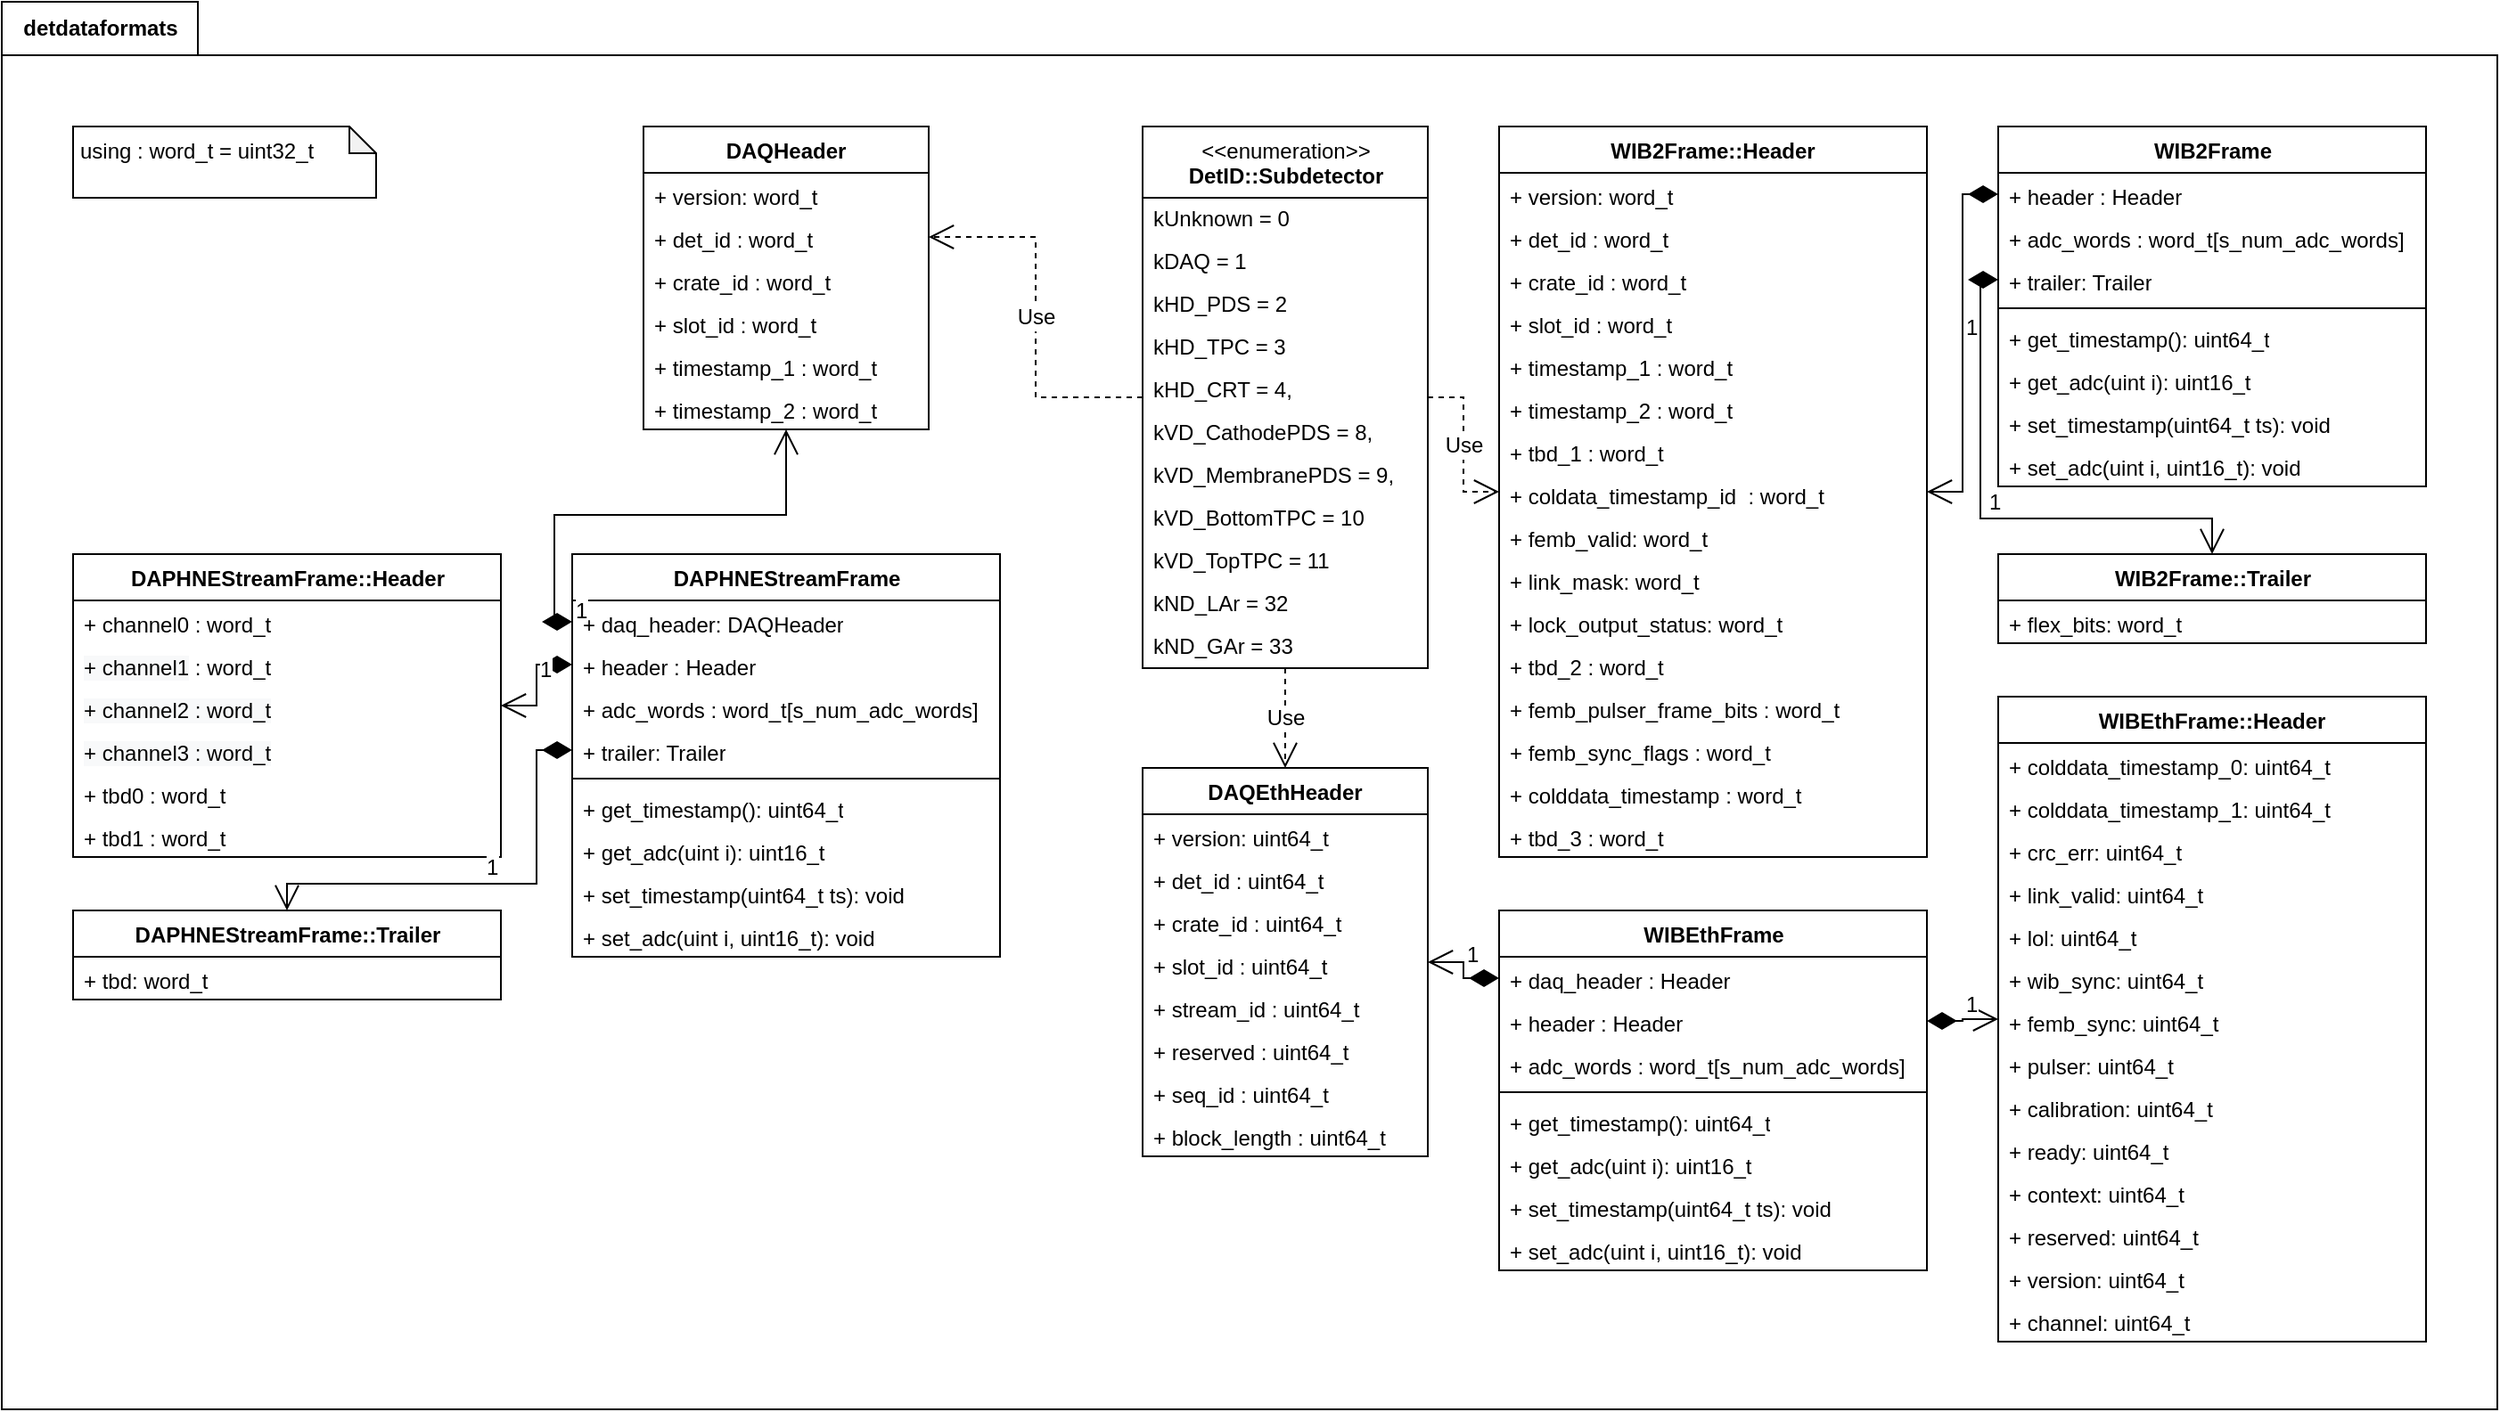 <mxfile version="20.3.0" type="device"><diagram id="3lPt82j3dyml12GEIUZ-" name="Page-2"><mxGraphModel dx="1674" dy="1190" grid="1" gridSize="10" guides="1" tooltips="1" connect="1" arrows="1" fold="1" page="1" pageScale="1" pageWidth="3300" pageHeight="4681" math="0" shadow="0"><root><mxCell id="0"/><mxCell id="1" style="" parent="0"/><mxCell id="TXKQ7vZRmERh9gOXfk4D-1" value="DAQHeader" style="swimlane;fontStyle=1;align=center;verticalAlign=top;childLayout=stackLayout;horizontal=1;startSize=26;horizontalStack=0;resizeParent=1;resizeParentMax=0;resizeLast=0;collapsible=1;marginBottom=0;" vertex="1" parent="1"><mxGeometry x="400" y="280" width="160" height="170" as="geometry"/></mxCell><mxCell id="TXKQ7vZRmERh9gOXfk4D-2" value="+ version: word_t" style="text;strokeColor=none;fillColor=none;align=left;verticalAlign=top;spacingLeft=4;spacingRight=4;overflow=hidden;rotatable=0;points=[[0,0.5],[1,0.5]];portConstraint=eastwest;" vertex="1" parent="TXKQ7vZRmERh9gOXfk4D-1"><mxGeometry y="26" width="160" height="24" as="geometry"/></mxCell><mxCell id="TXKQ7vZRmERh9gOXfk4D-6" value="+ det_id : word_t" style="text;strokeColor=none;fillColor=none;align=left;verticalAlign=top;spacingLeft=4;spacingRight=4;overflow=hidden;rotatable=0;points=[[0,0.5],[1,0.5]];portConstraint=eastwest;" vertex="1" parent="TXKQ7vZRmERh9gOXfk4D-1"><mxGeometry y="50" width="160" height="24" as="geometry"/></mxCell><mxCell id="TXKQ7vZRmERh9gOXfk4D-7" value="+ crate_id : word_t" style="text;strokeColor=none;fillColor=none;align=left;verticalAlign=top;spacingLeft=4;spacingRight=4;overflow=hidden;rotatable=0;points=[[0,0.5],[1,0.5]];portConstraint=eastwest;" vertex="1" parent="TXKQ7vZRmERh9gOXfk4D-1"><mxGeometry y="74" width="160" height="24" as="geometry"/></mxCell><mxCell id="TXKQ7vZRmERh9gOXfk4D-8" value="+ slot_id : word_t" style="text;strokeColor=none;fillColor=none;align=left;verticalAlign=top;spacingLeft=4;spacingRight=4;overflow=hidden;rotatable=0;points=[[0,0.5],[1,0.5]];portConstraint=eastwest;" vertex="1" parent="TXKQ7vZRmERh9gOXfk4D-1"><mxGeometry y="98" width="160" height="24" as="geometry"/></mxCell><mxCell id="TXKQ7vZRmERh9gOXfk4D-9" value="+ timestamp_1 : word_t" style="text;strokeColor=none;fillColor=none;align=left;verticalAlign=top;spacingLeft=4;spacingRight=4;overflow=hidden;rotatable=0;points=[[0,0.5],[1,0.5]];portConstraint=eastwest;" vertex="1" parent="TXKQ7vZRmERh9gOXfk4D-1"><mxGeometry y="122" width="160" height="24" as="geometry"/></mxCell><mxCell id="TXKQ7vZRmERh9gOXfk4D-10" value="+ timestamp_2 : word_t" style="text;strokeColor=none;fillColor=none;align=left;verticalAlign=top;spacingLeft=4;spacingRight=4;overflow=hidden;rotatable=0;points=[[0,0.5],[1,0.5]];portConstraint=eastwest;" vertex="1" parent="TXKQ7vZRmERh9gOXfk4D-1"><mxGeometry y="146" width="160" height="24" as="geometry"/></mxCell><mxCell id="TXKQ7vZRmERh9gOXfk4D-14" value="using : word_t = uint32_t" style="shape=note;whiteSpace=wrap;html=1;backgroundOutline=1;darkOpacity=0.05;size=15;verticalAlign=top;align=left;spacing=2;spacingLeft=2;" vertex="1" parent="1"><mxGeometry x="80" y="280" width="170" height="40" as="geometry"/></mxCell><mxCell id="TXKQ7vZRmERh9gOXfk4D-20" value="&amp;lt;&amp;lt;enumeration&amp;gt;&amp;gt;&lt;br&gt;&lt;b&gt;DetID::Subdetector&lt;/b&gt;" style="swimlane;fontStyle=0;align=center;verticalAlign=top;childLayout=stackLayout;horizontal=1;startSize=40;horizontalStack=0;resizeParent=1;resizeParentMax=0;resizeLast=0;collapsible=0;marginBottom=0;html=1;" vertex="1" parent="1"><mxGeometry x="680" y="280" width="160" height="304" as="geometry"/></mxCell><mxCell id="TXKQ7vZRmERh9gOXfk4D-21" value="&lt;font style=&quot;font-size: 12px;&quot;&gt;kUnknown = 0&lt;/font&gt;" style="text;html=1;strokeColor=none;fillColor=none;align=left;verticalAlign=middle;spacingLeft=4;spacingRight=4;overflow=hidden;rotatable=0;points=[[0,0.5],[1,0.5]];portConstraint=eastwest;spacing=2;" vertex="1" parent="TXKQ7vZRmERh9gOXfk4D-20"><mxGeometry y="40" width="160" height="24" as="geometry"/></mxCell><mxCell id="TXKQ7vZRmERh9gOXfk4D-23" value="kDAQ = 1" style="text;html=1;strokeColor=none;fillColor=none;align=left;verticalAlign=middle;spacingLeft=4;spacingRight=4;overflow=hidden;rotatable=0;points=[[0,0.5],[1,0.5]];portConstraint=eastwest;spacing=2;" vertex="1" parent="TXKQ7vZRmERh9gOXfk4D-20"><mxGeometry y="64" width="160" height="24" as="geometry"/></mxCell><mxCell id="TXKQ7vZRmERh9gOXfk4D-24" value="kHD_PDS = 2" style="text;html=1;strokeColor=none;fillColor=none;align=left;verticalAlign=middle;spacingLeft=4;spacingRight=4;overflow=hidden;rotatable=0;points=[[0,0.5],[1,0.5]];portConstraint=eastwest;spacing=2;" vertex="1" parent="TXKQ7vZRmERh9gOXfk4D-20"><mxGeometry y="88" width="160" height="24" as="geometry"/></mxCell><mxCell id="TXKQ7vZRmERh9gOXfk4D-25" value="kHD_TPC = 3" style="text;html=1;strokeColor=none;fillColor=none;align=left;verticalAlign=middle;spacingLeft=4;spacingRight=4;overflow=hidden;rotatable=0;points=[[0,0.5],[1,0.5]];portConstraint=eastwest;spacing=2;" vertex="1" parent="TXKQ7vZRmERh9gOXfk4D-20"><mxGeometry y="112" width="160" height="24" as="geometry"/></mxCell><mxCell id="TXKQ7vZRmERh9gOXfk4D-26" value="&lt;span style=&quot;&quot;&gt;kHD_CRT = 4,&lt;/span&gt;" style="text;html=1;strokeColor=none;fillColor=none;align=left;verticalAlign=middle;spacingLeft=4;spacingRight=4;overflow=hidden;rotatable=0;points=[[0,0.5],[1,0.5]];portConstraint=eastwest;spacing=2;" vertex="1" parent="TXKQ7vZRmERh9gOXfk4D-20"><mxGeometry y="136" width="160" height="24" as="geometry"/></mxCell><mxCell id="TXKQ7vZRmERh9gOXfk4D-27" value="&lt;div style=&quot;&quot;&gt;kVD_CathodePDS = 8,&lt;/div&gt;" style="text;html=1;strokeColor=none;fillColor=none;align=left;verticalAlign=middle;spacingLeft=4;spacingRight=4;overflow=hidden;rotatable=0;points=[[0,0.5],[1,0.5]];portConstraint=eastwest;spacing=2;" vertex="1" parent="TXKQ7vZRmERh9gOXfk4D-20"><mxGeometry y="160" width="160" height="24" as="geometry"/></mxCell><mxCell id="TXKQ7vZRmERh9gOXfk4D-28" value="&lt;div style=&quot;&quot;&gt;kVD_MembranePDS = 9,&lt;/div&gt;" style="text;html=1;strokeColor=none;fillColor=none;align=left;verticalAlign=middle;spacingLeft=4;spacingRight=4;overflow=hidden;rotatable=0;points=[[0,0.5],[1,0.5]];portConstraint=eastwest;spacing=2;" vertex="1" parent="TXKQ7vZRmERh9gOXfk4D-20"><mxGeometry y="184" width="160" height="24" as="geometry"/></mxCell><mxCell id="TXKQ7vZRmERh9gOXfk4D-29" value="&lt;div style=&quot;&quot;&gt;kVD_BottomTPC = 10&lt;/div&gt;" style="text;html=1;strokeColor=none;fillColor=none;align=left;verticalAlign=middle;spacingLeft=4;spacingRight=4;overflow=hidden;rotatable=0;points=[[0,0.5],[1,0.5]];portConstraint=eastwest;spacing=2;" vertex="1" parent="TXKQ7vZRmERh9gOXfk4D-20"><mxGeometry y="208" width="160" height="24" as="geometry"/></mxCell><mxCell id="TXKQ7vZRmERh9gOXfk4D-30" value="&lt;span style=&quot;&quot;&gt;kVD_TopTPC = 11&lt;/span&gt;" style="text;html=1;strokeColor=none;fillColor=none;align=left;verticalAlign=middle;spacingLeft=4;spacingRight=4;overflow=hidden;rotatable=0;points=[[0,0.5],[1,0.5]];portConstraint=eastwest;spacing=2;" vertex="1" parent="TXKQ7vZRmERh9gOXfk4D-20"><mxGeometry y="232" width="160" height="24" as="geometry"/></mxCell><mxCell id="TXKQ7vZRmERh9gOXfk4D-31" value="&lt;span style=&quot;&quot;&gt;kND_LAr = 32&lt;/span&gt;" style="text;html=1;strokeColor=none;fillColor=none;align=left;verticalAlign=middle;spacingLeft=4;spacingRight=4;overflow=hidden;rotatable=0;points=[[0,0.5],[1,0.5]];portConstraint=eastwest;spacing=2;" vertex="1" parent="TXKQ7vZRmERh9gOXfk4D-20"><mxGeometry y="256" width="160" height="24" as="geometry"/></mxCell><mxCell id="TXKQ7vZRmERh9gOXfk4D-33" value="&lt;span style=&quot;&quot;&gt;kND_GAr = 33&lt;/span&gt;" style="text;html=1;strokeColor=none;fillColor=none;align=left;verticalAlign=middle;spacingLeft=4;spacingRight=4;overflow=hidden;rotatable=0;points=[[0,0.5],[1,0.5]];portConstraint=eastwest;spacing=2;" vertex="1" parent="TXKQ7vZRmERh9gOXfk4D-20"><mxGeometry y="280" width="160" height="24" as="geometry"/></mxCell><mxCell id="TXKQ7vZRmERh9gOXfk4D-34" value="Use" style="endArrow=open;endSize=12;dashed=1;html=1;rounded=0;fontFamily=Helvetica;fontSize=12;fontColor=default;entryX=1;entryY=0.5;entryDx=0;entryDy=0;edgeStyle=orthogonalEdgeStyle;" edge="1" parent="1" source="TXKQ7vZRmERh9gOXfk4D-20" target="TXKQ7vZRmERh9gOXfk4D-6"><mxGeometry width="160" relative="1" as="geometry"><mxPoint x="390" y="850" as="sourcePoint"/><mxPoint x="550" y="850" as="targetPoint"/></mxGeometry></mxCell><mxCell id="TXKQ7vZRmERh9gOXfk4D-35" value="DAPHNEStreamFrame" style="swimlane;fontStyle=1;align=center;verticalAlign=top;childLayout=stackLayout;horizontal=1;startSize=26;horizontalStack=0;resizeParent=1;resizeParentMax=0;resizeLast=0;collapsible=1;marginBottom=0;fontFamily=Helvetica;fontSize=12;fontColor=default;fillColor=none;gradientColor=none;html=1;" vertex="1" parent="1"><mxGeometry x="360" y="520" width="240" height="226" as="geometry"/></mxCell><mxCell id="TXKQ7vZRmERh9gOXfk4D-36" value="+ daq_header: DAQHeader" style="text;strokeColor=none;fillColor=none;align=left;verticalAlign=top;spacingLeft=4;spacingRight=4;overflow=hidden;rotatable=0;points=[[0,0.5],[1,0.5]];portConstraint=eastwest;fontFamily=Helvetica;fontSize=12;fontColor=default;html=1;" vertex="1" parent="TXKQ7vZRmERh9gOXfk4D-35"><mxGeometry y="26" width="240" height="24" as="geometry"/></mxCell><mxCell id="TXKQ7vZRmERh9gOXfk4D-41" value="+ header : Header" style="text;strokeColor=none;fillColor=none;align=left;verticalAlign=top;spacingLeft=4;spacingRight=4;overflow=hidden;rotatable=0;points=[[0,0.5],[1,0.5]];portConstraint=eastwest;fontFamily=Helvetica;fontSize=12;fontColor=default;html=1;" vertex="1" parent="TXKQ7vZRmERh9gOXfk4D-35"><mxGeometry y="50" width="240" height="24" as="geometry"/></mxCell><mxCell id="TXKQ7vZRmERh9gOXfk4D-39" value="+ adc_words : word_t[s_num_adc_words]" style="text;strokeColor=none;fillColor=none;align=left;verticalAlign=top;spacingLeft=4;spacingRight=4;overflow=hidden;rotatable=0;points=[[0,0.5],[1,0.5]];portConstraint=eastwest;fontFamily=Helvetica;fontSize=12;fontColor=default;html=1;" vertex="1" parent="TXKQ7vZRmERh9gOXfk4D-35"><mxGeometry y="74" width="240" height="24" as="geometry"/></mxCell><mxCell id="TXKQ7vZRmERh9gOXfk4D-40" value="+ trailer: Trailer" style="text;strokeColor=none;fillColor=none;align=left;verticalAlign=top;spacingLeft=4;spacingRight=4;overflow=hidden;rotatable=0;points=[[0,0.5],[1,0.5]];portConstraint=eastwest;fontFamily=Helvetica;fontSize=12;fontColor=default;html=1;" vertex="1" parent="TXKQ7vZRmERh9gOXfk4D-35"><mxGeometry y="98" width="240" height="24" as="geometry"/></mxCell><mxCell id="TXKQ7vZRmERh9gOXfk4D-68" value="" style="line;strokeWidth=1;fillColor=none;align=left;verticalAlign=middle;spacingTop=-1;spacingLeft=3;spacingRight=3;rotatable=0;labelPosition=right;points=[];portConstraint=eastwest;strokeColor=inherit;fontFamily=Helvetica;fontSize=12;fontColor=default;html=1;" vertex="1" parent="TXKQ7vZRmERh9gOXfk4D-35"><mxGeometry y="122" width="240" height="8" as="geometry"/></mxCell><mxCell id="TXKQ7vZRmERh9gOXfk4D-70" value="+ get_timestamp(): uint64_t" style="text;strokeColor=none;fillColor=none;align=left;verticalAlign=top;spacingLeft=4;spacingRight=4;overflow=hidden;rotatable=0;points=[[0,0.5],[1,0.5]];portConstraint=eastwest;fontFamily=Helvetica;fontSize=12;fontColor=default;html=1;" vertex="1" parent="TXKQ7vZRmERh9gOXfk4D-35"><mxGeometry y="130" width="240" height="24" as="geometry"/></mxCell><mxCell id="TXKQ7vZRmERh9gOXfk4D-71" value="+ get_adc(uint i): uint16_t" style="text;strokeColor=none;fillColor=none;align=left;verticalAlign=top;spacingLeft=4;spacingRight=4;overflow=hidden;rotatable=0;points=[[0,0.5],[1,0.5]];portConstraint=eastwest;fontFamily=Helvetica;fontSize=12;fontColor=default;html=1;" vertex="1" parent="TXKQ7vZRmERh9gOXfk4D-35"><mxGeometry y="154" width="240" height="24" as="geometry"/></mxCell><mxCell id="TXKQ7vZRmERh9gOXfk4D-72" value="+ set_timestamp(uint64_t ts): void" style="text;strokeColor=none;fillColor=none;align=left;verticalAlign=top;spacingLeft=4;spacingRight=4;overflow=hidden;rotatable=0;points=[[0,0.5],[1,0.5]];portConstraint=eastwest;fontFamily=Helvetica;fontSize=12;fontColor=default;html=1;" vertex="1" parent="TXKQ7vZRmERh9gOXfk4D-35"><mxGeometry y="178" width="240" height="24" as="geometry"/></mxCell><mxCell id="TXKQ7vZRmERh9gOXfk4D-73" value="+ set_adc(uint i, uint16_t): void" style="text;strokeColor=none;fillColor=none;align=left;verticalAlign=top;spacingLeft=4;spacingRight=4;overflow=hidden;rotatable=0;points=[[0,0.5],[1,0.5]];portConstraint=eastwest;fontFamily=Helvetica;fontSize=12;fontColor=default;html=1;" vertex="1" parent="TXKQ7vZRmERh9gOXfk4D-35"><mxGeometry y="202" width="240" height="24" as="geometry"/></mxCell><mxCell id="TXKQ7vZRmERh9gOXfk4D-47" value="DAPHNEStreamFrame::Header" style="swimlane;fontStyle=1;align=center;verticalAlign=top;childLayout=stackLayout;horizontal=1;startSize=26;horizontalStack=0;resizeParent=1;resizeParentMax=0;resizeLast=0;collapsible=1;marginBottom=0;fontFamily=Helvetica;fontSize=12;fontColor=default;fillColor=none;gradientColor=none;html=1;" vertex="1" parent="1"><mxGeometry x="80" y="520" width="240" height="170" as="geometry"/></mxCell><mxCell id="TXKQ7vZRmERh9gOXfk4D-48" value="+ channel0 : word_t" style="text;strokeColor=none;fillColor=none;align=left;verticalAlign=top;spacingLeft=4;spacingRight=4;overflow=hidden;rotatable=0;points=[[0,0.5],[1,0.5]];portConstraint=eastwest;fontFamily=Helvetica;fontSize=12;fontColor=default;html=1;" vertex="1" parent="TXKQ7vZRmERh9gOXfk4D-47"><mxGeometry y="26" width="240" height="24" as="geometry"/></mxCell><mxCell id="TXKQ7vZRmERh9gOXfk4D-51" value="&lt;span style=&quot;color: rgb(0, 0, 0); font-family: Helvetica; font-size: 12px; font-style: normal; font-variant-ligatures: normal; font-variant-caps: normal; font-weight: 400; letter-spacing: normal; orphans: 2; text-align: left; text-indent: 0px; text-transform: none; widows: 2; word-spacing: 0px; -webkit-text-stroke-width: 0px; background-color: rgb(248, 249, 250); text-decoration-thickness: initial; text-decoration-style: initial; text-decoration-color: initial; float: none; display: inline !important;&quot;&gt;+ channel1&lt;/span&gt;&amp;nbsp;: word_t" style="text;strokeColor=none;fillColor=none;align=left;verticalAlign=top;spacingLeft=4;spacingRight=4;overflow=hidden;rotatable=0;points=[[0,0.5],[1,0.5]];portConstraint=eastwest;fontFamily=Helvetica;fontSize=12;fontColor=default;html=1;" vertex="1" parent="TXKQ7vZRmERh9gOXfk4D-47"><mxGeometry y="50" width="240" height="24" as="geometry"/></mxCell><mxCell id="TXKQ7vZRmERh9gOXfk4D-52" value="&lt;span style=&quot;color: rgb(0, 0, 0); font-family: Helvetica; font-size: 12px; font-style: normal; font-variant-ligatures: normal; font-variant-caps: normal; font-weight: 400; letter-spacing: normal; orphans: 2; text-align: left; text-indent: 0px; text-transform: none; widows: 2; word-spacing: 0px; -webkit-text-stroke-width: 0px; background-color: rgb(248, 249, 250); text-decoration-thickness: initial; text-decoration-style: initial; text-decoration-color: initial; float: none; display: inline !important;&quot;&gt;+ channel2&amp;nbsp;: word_t&lt;br&gt;&lt;/span&gt;" style="text;strokeColor=none;fillColor=none;align=left;verticalAlign=top;spacingLeft=4;spacingRight=4;overflow=hidden;rotatable=0;points=[[0,0.5],[1,0.5]];portConstraint=eastwest;fontFamily=Helvetica;fontSize=12;fontColor=default;html=1;" vertex="1" parent="TXKQ7vZRmERh9gOXfk4D-47"><mxGeometry y="74" width="240" height="24" as="geometry"/></mxCell><mxCell id="TXKQ7vZRmERh9gOXfk4D-53" value="&lt;span style=&quot;color: rgb(0, 0, 0); font-family: Helvetica; font-size: 12px; font-style: normal; font-variant-ligatures: normal; font-variant-caps: normal; font-weight: 400; letter-spacing: normal; orphans: 2; text-align: left; text-indent: 0px; text-transform: none; widows: 2; word-spacing: 0px; -webkit-text-stroke-width: 0px; background-color: rgb(248, 249, 250); text-decoration-thickness: initial; text-decoration-style: initial; text-decoration-color: initial; float: none; display: inline !important;&quot;&gt;+ channel3 : word_t&lt;/span&gt;" style="text;strokeColor=none;fillColor=none;align=left;verticalAlign=top;spacingLeft=4;spacingRight=4;overflow=hidden;rotatable=0;points=[[0,0.5],[1,0.5]];portConstraint=eastwest;fontFamily=Helvetica;fontSize=12;fontColor=default;html=1;" vertex="1" parent="TXKQ7vZRmERh9gOXfk4D-47"><mxGeometry y="98" width="240" height="24" as="geometry"/></mxCell><mxCell id="TXKQ7vZRmERh9gOXfk4D-54" value="+ tbd0 :&amp;nbsp;word_t" style="text;strokeColor=none;fillColor=none;align=left;verticalAlign=top;spacingLeft=4;spacingRight=4;overflow=hidden;rotatable=0;points=[[0,0.5],[1,0.5]];portConstraint=eastwest;fontFamily=Helvetica;fontSize=12;fontColor=default;html=1;" vertex="1" parent="TXKQ7vZRmERh9gOXfk4D-47"><mxGeometry y="122" width="240" height="24" as="geometry"/></mxCell><mxCell id="TXKQ7vZRmERh9gOXfk4D-55" value="+ tbd1 : word_t" style="text;strokeColor=none;fillColor=none;align=left;verticalAlign=top;spacingLeft=4;spacingRight=4;overflow=hidden;rotatable=0;points=[[0,0.5],[1,0.5]];portConstraint=eastwest;fontFamily=Helvetica;fontSize=12;fontColor=default;html=1;" vertex="1" parent="TXKQ7vZRmERh9gOXfk4D-47"><mxGeometry y="146" width="240" height="24" as="geometry"/></mxCell><mxCell id="TXKQ7vZRmERh9gOXfk4D-75" value="DAPHNEStreamFrame::Trailer" style="swimlane;fontStyle=1;align=center;verticalAlign=top;childLayout=stackLayout;horizontal=1;startSize=26;horizontalStack=0;resizeParent=1;resizeParentMax=0;resizeLast=0;collapsible=1;marginBottom=0;fontFamily=Helvetica;fontSize=12;fontColor=default;fillColor=none;gradientColor=none;html=1;" vertex="1" parent="1"><mxGeometry x="80" y="720" width="240" height="50" as="geometry"/></mxCell><mxCell id="TXKQ7vZRmERh9gOXfk4D-81" value="+ tbd: word_t" style="text;strokeColor=none;fillColor=none;align=left;verticalAlign=top;spacingLeft=4;spacingRight=4;overflow=hidden;rotatable=0;points=[[0,0.5],[1,0.5]];portConstraint=eastwest;fontFamily=Helvetica;fontSize=12;fontColor=default;html=1;" vertex="1" parent="TXKQ7vZRmERh9gOXfk4D-75"><mxGeometry y="26" width="240" height="24" as="geometry"/></mxCell><mxCell id="TXKQ7vZRmERh9gOXfk4D-107" value="WIB2Frame" style="swimlane;fontStyle=1;align=center;verticalAlign=top;childLayout=stackLayout;horizontal=1;startSize=26;horizontalStack=0;resizeParent=1;resizeParentMax=0;resizeLast=0;collapsible=1;marginBottom=0;fontFamily=Helvetica;fontSize=12;fontColor=default;fillColor=none;gradientColor=none;html=1;" vertex="1" parent="1"><mxGeometry x="1160" y="280" width="240" height="202" as="geometry"/></mxCell><mxCell id="TXKQ7vZRmERh9gOXfk4D-109" value="+ header : Header" style="text;strokeColor=none;fillColor=none;align=left;verticalAlign=top;spacingLeft=4;spacingRight=4;overflow=hidden;rotatable=0;points=[[0,0.5],[1,0.5]];portConstraint=eastwest;fontFamily=Helvetica;fontSize=12;fontColor=default;html=1;" vertex="1" parent="TXKQ7vZRmERh9gOXfk4D-107"><mxGeometry y="26" width="240" height="24" as="geometry"/></mxCell><mxCell id="TXKQ7vZRmERh9gOXfk4D-110" value="+ adc_words : word_t[s_num_adc_words]" style="text;strokeColor=none;fillColor=none;align=left;verticalAlign=top;spacingLeft=4;spacingRight=4;overflow=hidden;rotatable=0;points=[[0,0.5],[1,0.5]];portConstraint=eastwest;fontFamily=Helvetica;fontSize=12;fontColor=default;html=1;" vertex="1" parent="TXKQ7vZRmERh9gOXfk4D-107"><mxGeometry y="50" width="240" height="24" as="geometry"/></mxCell><mxCell id="TXKQ7vZRmERh9gOXfk4D-111" value="+ trailer: Trailer" style="text;strokeColor=none;fillColor=none;align=left;verticalAlign=top;spacingLeft=4;spacingRight=4;overflow=hidden;rotatable=0;points=[[0,0.5],[1,0.5]];portConstraint=eastwest;fontFamily=Helvetica;fontSize=12;fontColor=default;html=1;" vertex="1" parent="TXKQ7vZRmERh9gOXfk4D-107"><mxGeometry y="74" width="240" height="24" as="geometry"/></mxCell><mxCell id="TXKQ7vZRmERh9gOXfk4D-112" value="" style="line;strokeWidth=1;fillColor=none;align=left;verticalAlign=middle;spacingTop=-1;spacingLeft=3;spacingRight=3;rotatable=0;labelPosition=right;points=[];portConstraint=eastwest;strokeColor=inherit;fontFamily=Helvetica;fontSize=12;fontColor=default;html=1;" vertex="1" parent="TXKQ7vZRmERh9gOXfk4D-107"><mxGeometry y="98" width="240" height="8" as="geometry"/></mxCell><mxCell id="TXKQ7vZRmERh9gOXfk4D-113" value="+ get_timestamp(): uint64_t" style="text;strokeColor=none;fillColor=none;align=left;verticalAlign=top;spacingLeft=4;spacingRight=4;overflow=hidden;rotatable=0;points=[[0,0.5],[1,0.5]];portConstraint=eastwest;fontFamily=Helvetica;fontSize=12;fontColor=default;html=1;" vertex="1" parent="TXKQ7vZRmERh9gOXfk4D-107"><mxGeometry y="106" width="240" height="24" as="geometry"/></mxCell><mxCell id="TXKQ7vZRmERh9gOXfk4D-114" value="+ get_adc(uint i): uint16_t" style="text;strokeColor=none;fillColor=none;align=left;verticalAlign=top;spacingLeft=4;spacingRight=4;overflow=hidden;rotatable=0;points=[[0,0.5],[1,0.5]];portConstraint=eastwest;fontFamily=Helvetica;fontSize=12;fontColor=default;html=1;" vertex="1" parent="TXKQ7vZRmERh9gOXfk4D-107"><mxGeometry y="130" width="240" height="24" as="geometry"/></mxCell><mxCell id="TXKQ7vZRmERh9gOXfk4D-115" value="+ set_timestamp(uint64_t ts): void" style="text;strokeColor=none;fillColor=none;align=left;verticalAlign=top;spacingLeft=4;spacingRight=4;overflow=hidden;rotatable=0;points=[[0,0.5],[1,0.5]];portConstraint=eastwest;fontFamily=Helvetica;fontSize=12;fontColor=default;html=1;" vertex="1" parent="TXKQ7vZRmERh9gOXfk4D-107"><mxGeometry y="154" width="240" height="24" as="geometry"/></mxCell><mxCell id="TXKQ7vZRmERh9gOXfk4D-116" value="+ set_adc(uint i, uint16_t): void" style="text;strokeColor=none;fillColor=none;align=left;verticalAlign=top;spacingLeft=4;spacingRight=4;overflow=hidden;rotatable=0;points=[[0,0.5],[1,0.5]];portConstraint=eastwest;fontFamily=Helvetica;fontSize=12;fontColor=default;html=1;" vertex="1" parent="TXKQ7vZRmERh9gOXfk4D-107"><mxGeometry y="178" width="240" height="24" as="geometry"/></mxCell><mxCell id="TXKQ7vZRmERh9gOXfk4D-125" value="WIB2Frame::Trailer" style="swimlane;fontStyle=1;align=center;verticalAlign=top;childLayout=stackLayout;horizontal=1;startSize=26;horizontalStack=0;resizeParent=1;resizeParentMax=0;resizeLast=0;collapsible=1;marginBottom=0;fontFamily=Helvetica;fontSize=12;fontColor=default;fillColor=none;gradientColor=none;html=1;" vertex="1" parent="1"><mxGeometry x="1160" y="520" width="240" height="50" as="geometry"/></mxCell><mxCell id="TXKQ7vZRmERh9gOXfk4D-126" value="+ flex_bits: word_t" style="text;strokeColor=none;fillColor=none;align=left;verticalAlign=top;spacingLeft=4;spacingRight=4;overflow=hidden;rotatable=0;points=[[0,0.5],[1,0.5]];portConstraint=eastwest;fontFamily=Helvetica;fontSize=12;fontColor=default;html=1;" vertex="1" parent="TXKQ7vZRmERh9gOXfk4D-125"><mxGeometry y="26" width="240" height="24" as="geometry"/></mxCell><mxCell id="TXKQ7vZRmERh9gOXfk4D-138" value="WIB2Frame::Header" style="swimlane;fontStyle=1;align=center;verticalAlign=top;childLayout=stackLayout;horizontal=1;startSize=26;horizontalStack=0;resizeParent=1;resizeParentMax=0;resizeLast=0;collapsible=1;marginBottom=0;" vertex="1" parent="1"><mxGeometry x="880" y="280" width="240" height="410" as="geometry"/></mxCell><mxCell id="TXKQ7vZRmERh9gOXfk4D-139" value="+ version: word_t" style="text;strokeColor=none;fillColor=none;align=left;verticalAlign=top;spacingLeft=4;spacingRight=4;overflow=hidden;rotatable=0;points=[[0,0.5],[1,0.5]];portConstraint=eastwest;" vertex="1" parent="TXKQ7vZRmERh9gOXfk4D-138"><mxGeometry y="26" width="240" height="24" as="geometry"/></mxCell><mxCell id="TXKQ7vZRmERh9gOXfk4D-140" value="+ det_id : word_t" style="text;strokeColor=none;fillColor=none;align=left;verticalAlign=top;spacingLeft=4;spacingRight=4;overflow=hidden;rotatable=0;points=[[0,0.5],[1,0.5]];portConstraint=eastwest;" vertex="1" parent="TXKQ7vZRmERh9gOXfk4D-138"><mxGeometry y="50" width="240" height="24" as="geometry"/></mxCell><mxCell id="TXKQ7vZRmERh9gOXfk4D-141" value="+ crate_id : word_t" style="text;strokeColor=none;fillColor=none;align=left;verticalAlign=top;spacingLeft=4;spacingRight=4;overflow=hidden;rotatable=0;points=[[0,0.5],[1,0.5]];portConstraint=eastwest;" vertex="1" parent="TXKQ7vZRmERh9gOXfk4D-138"><mxGeometry y="74" width="240" height="24" as="geometry"/></mxCell><mxCell id="TXKQ7vZRmERh9gOXfk4D-142" value="+ slot_id : word_t" style="text;strokeColor=none;fillColor=none;align=left;verticalAlign=top;spacingLeft=4;spacingRight=4;overflow=hidden;rotatable=0;points=[[0,0.5],[1,0.5]];portConstraint=eastwest;" vertex="1" parent="TXKQ7vZRmERh9gOXfk4D-138"><mxGeometry y="98" width="240" height="24" as="geometry"/></mxCell><mxCell id="TXKQ7vZRmERh9gOXfk4D-143" value="+ timestamp_1 : word_t" style="text;strokeColor=none;fillColor=none;align=left;verticalAlign=top;spacingLeft=4;spacingRight=4;overflow=hidden;rotatable=0;points=[[0,0.5],[1,0.5]];portConstraint=eastwest;" vertex="1" parent="TXKQ7vZRmERh9gOXfk4D-138"><mxGeometry y="122" width="240" height="24" as="geometry"/></mxCell><mxCell id="TXKQ7vZRmERh9gOXfk4D-144" value="+ timestamp_2 : word_t" style="text;strokeColor=none;fillColor=none;align=left;verticalAlign=top;spacingLeft=4;spacingRight=4;overflow=hidden;rotatable=0;points=[[0,0.5],[1,0.5]];portConstraint=eastwest;" vertex="1" parent="TXKQ7vZRmERh9gOXfk4D-138"><mxGeometry y="146" width="240" height="24" as="geometry"/></mxCell><mxCell id="TXKQ7vZRmERh9gOXfk4D-146" value="+ tbd_1 : word_t" style="text;strokeColor=none;fillColor=none;align=left;verticalAlign=top;spacingLeft=4;spacingRight=4;overflow=hidden;rotatable=0;points=[[0,0.5],[1,0.5]];portConstraint=eastwest;" vertex="1" parent="TXKQ7vZRmERh9gOXfk4D-138"><mxGeometry y="170" width="240" height="24" as="geometry"/></mxCell><mxCell id="TXKQ7vZRmERh9gOXfk4D-147" value="+ coldata_timestamp_id  : word_t" style="text;strokeColor=none;fillColor=none;align=left;verticalAlign=top;spacingLeft=4;spacingRight=4;overflow=hidden;rotatable=0;points=[[0,0.5],[1,0.5]];portConstraint=eastwest;" vertex="1" parent="TXKQ7vZRmERh9gOXfk4D-138"><mxGeometry y="194" width="240" height="24" as="geometry"/></mxCell><mxCell id="TXKQ7vZRmERh9gOXfk4D-148" value="+ femb_valid: word_t" style="text;strokeColor=none;fillColor=none;align=left;verticalAlign=top;spacingLeft=4;spacingRight=4;overflow=hidden;rotatable=0;points=[[0,0.5],[1,0.5]];portConstraint=eastwest;" vertex="1" parent="TXKQ7vZRmERh9gOXfk4D-138"><mxGeometry y="218" width="240" height="24" as="geometry"/></mxCell><mxCell id="TXKQ7vZRmERh9gOXfk4D-149" value="+ link_mask: word_t" style="text;strokeColor=none;fillColor=none;align=left;verticalAlign=top;spacingLeft=4;spacingRight=4;overflow=hidden;rotatable=0;points=[[0,0.5],[1,0.5]];portConstraint=eastwest;" vertex="1" parent="TXKQ7vZRmERh9gOXfk4D-138"><mxGeometry y="242" width="240" height="24" as="geometry"/></mxCell><mxCell id="TXKQ7vZRmERh9gOXfk4D-150" value="+ lock_output_status: word_t" style="text;strokeColor=none;fillColor=none;align=left;verticalAlign=top;spacingLeft=4;spacingRight=4;overflow=hidden;rotatable=0;points=[[0,0.5],[1,0.5]];portConstraint=eastwest;" vertex="1" parent="TXKQ7vZRmERh9gOXfk4D-138"><mxGeometry y="266" width="240" height="24" as="geometry"/></mxCell><mxCell id="TXKQ7vZRmERh9gOXfk4D-151" value="+ tbd_2 : word_t" style="text;strokeColor=none;fillColor=none;align=left;verticalAlign=top;spacingLeft=4;spacingRight=4;overflow=hidden;rotatable=0;points=[[0,0.5],[1,0.5]];portConstraint=eastwest;" vertex="1" parent="TXKQ7vZRmERh9gOXfk4D-138"><mxGeometry y="290" width="240" height="24" as="geometry"/></mxCell><mxCell id="TXKQ7vZRmERh9gOXfk4D-152" value="+ femb_pulser_frame_bits : word_t" style="text;strokeColor=none;fillColor=none;align=left;verticalAlign=top;spacingLeft=4;spacingRight=4;overflow=hidden;rotatable=0;points=[[0,0.5],[1,0.5]];portConstraint=eastwest;" vertex="1" parent="TXKQ7vZRmERh9gOXfk4D-138"><mxGeometry y="314" width="240" height="24" as="geometry"/></mxCell><mxCell id="TXKQ7vZRmERh9gOXfk4D-153" value="+ femb_sync_flags : word_t" style="text;strokeColor=none;fillColor=none;align=left;verticalAlign=top;spacingLeft=4;spacingRight=4;overflow=hidden;rotatable=0;points=[[0,0.5],[1,0.5]];portConstraint=eastwest;" vertex="1" parent="TXKQ7vZRmERh9gOXfk4D-138"><mxGeometry y="338" width="240" height="24" as="geometry"/></mxCell><mxCell id="TXKQ7vZRmERh9gOXfk4D-154" value="+ colddata_timestamp : word_t" style="text;strokeColor=none;fillColor=none;align=left;verticalAlign=top;spacingLeft=4;spacingRight=4;overflow=hidden;rotatable=0;points=[[0,0.5],[1,0.5]];portConstraint=eastwest;" vertex="1" parent="TXKQ7vZRmERh9gOXfk4D-138"><mxGeometry y="362" width="240" height="24" as="geometry"/></mxCell><mxCell id="TXKQ7vZRmERh9gOXfk4D-155" value="+ tbd_3 : word_t" style="text;strokeColor=none;fillColor=none;align=left;verticalAlign=top;spacingLeft=4;spacingRight=4;overflow=hidden;rotatable=0;points=[[0,0.5],[1,0.5]];portConstraint=eastwest;" vertex="1" parent="TXKQ7vZRmERh9gOXfk4D-138"><mxGeometry y="386" width="240" height="24" as="geometry"/></mxCell><mxCell id="TXKQ7vZRmERh9gOXfk4D-145" value="Use" style="endArrow=open;endSize=12;dashed=1;html=1;rounded=0;fontFamily=Helvetica;fontSize=12;fontColor=default;edgeStyle=orthogonalEdgeStyle;" edge="1" parent="1" source="TXKQ7vZRmERh9gOXfk4D-20" target="TXKQ7vZRmERh9gOXfk4D-138"><mxGeometry width="160" relative="1" as="geometry"><mxPoint x="710" y="445" as="sourcePoint"/><mxPoint x="1010" y="290" as="targetPoint"/></mxGeometry></mxCell><mxCell id="TXKQ7vZRmERh9gOXfk4D-156" value="DAQEthHeader" style="swimlane;fontStyle=1;align=center;verticalAlign=top;childLayout=stackLayout;horizontal=1;startSize=26;horizontalStack=0;resizeParent=1;resizeParentMax=0;resizeLast=0;collapsible=1;marginBottom=0;" vertex="1" parent="1"><mxGeometry x="680" y="640" width="160" height="218" as="geometry"/></mxCell><mxCell id="TXKQ7vZRmERh9gOXfk4D-157" value="+ version: uint64_t" style="text;strokeColor=none;fillColor=none;align=left;verticalAlign=top;spacingLeft=4;spacingRight=4;overflow=hidden;rotatable=0;points=[[0,0.5],[1,0.5]];portConstraint=eastwest;" vertex="1" parent="TXKQ7vZRmERh9gOXfk4D-156"><mxGeometry y="26" width="160" height="24" as="geometry"/></mxCell><mxCell id="TXKQ7vZRmERh9gOXfk4D-158" value="+ det_id : uint64_t" style="text;strokeColor=none;fillColor=none;align=left;verticalAlign=top;spacingLeft=4;spacingRight=4;overflow=hidden;rotatable=0;points=[[0,0.5],[1,0.5]];portConstraint=eastwest;" vertex="1" parent="TXKQ7vZRmERh9gOXfk4D-156"><mxGeometry y="50" width="160" height="24" as="geometry"/></mxCell><mxCell id="TXKQ7vZRmERh9gOXfk4D-159" value="+ crate_id : uint64_t" style="text;strokeColor=none;fillColor=none;align=left;verticalAlign=top;spacingLeft=4;spacingRight=4;overflow=hidden;rotatable=0;points=[[0,0.5],[1,0.5]];portConstraint=eastwest;" vertex="1" parent="TXKQ7vZRmERh9gOXfk4D-156"><mxGeometry y="74" width="160" height="24" as="geometry"/></mxCell><mxCell id="TXKQ7vZRmERh9gOXfk4D-160" value="+ slot_id : uint64_t" style="text;strokeColor=none;fillColor=none;align=left;verticalAlign=top;spacingLeft=4;spacingRight=4;overflow=hidden;rotatable=0;points=[[0,0.5],[1,0.5]];portConstraint=eastwest;" vertex="1" parent="TXKQ7vZRmERh9gOXfk4D-156"><mxGeometry y="98" width="160" height="24" as="geometry"/></mxCell><mxCell id="TXKQ7vZRmERh9gOXfk4D-161" value="+ stream_id : uint64_t" style="text;strokeColor=none;fillColor=none;align=left;verticalAlign=top;spacingLeft=4;spacingRight=4;overflow=hidden;rotatable=0;points=[[0,0.5],[1,0.5]];portConstraint=eastwest;" vertex="1" parent="TXKQ7vZRmERh9gOXfk4D-156"><mxGeometry y="122" width="160" height="24" as="geometry"/></mxCell><mxCell id="TXKQ7vZRmERh9gOXfk4D-162" value="+ reserved : uint64_t" style="text;strokeColor=none;fillColor=none;align=left;verticalAlign=top;spacingLeft=4;spacingRight=4;overflow=hidden;rotatable=0;points=[[0,0.5],[1,0.5]];portConstraint=eastwest;" vertex="1" parent="TXKQ7vZRmERh9gOXfk4D-156"><mxGeometry y="146" width="160" height="24" as="geometry"/></mxCell><mxCell id="TXKQ7vZRmERh9gOXfk4D-163" value="+ seq_id : uint64_t" style="text;strokeColor=none;fillColor=none;align=left;verticalAlign=top;spacingLeft=4;spacingRight=4;overflow=hidden;rotatable=0;points=[[0,0.5],[1,0.5]];portConstraint=eastwest;" vertex="1" parent="TXKQ7vZRmERh9gOXfk4D-156"><mxGeometry y="170" width="160" height="24" as="geometry"/></mxCell><mxCell id="TXKQ7vZRmERh9gOXfk4D-165" value="+ block_length : uint64_t" style="text;strokeColor=none;fillColor=none;align=left;verticalAlign=top;spacingLeft=4;spacingRight=4;overflow=hidden;rotatable=0;points=[[0,0.5],[1,0.5]];portConstraint=eastwest;" vertex="1" parent="TXKQ7vZRmERh9gOXfk4D-156"><mxGeometry y="194" width="160" height="24" as="geometry"/></mxCell><mxCell id="TXKQ7vZRmERh9gOXfk4D-166" value="Use" style="endArrow=open;endSize=12;dashed=1;html=1;rounded=0;fontFamily=Helvetica;fontSize=12;fontColor=default;edgeStyle=orthogonalEdgeStyle;" edge="1" parent="1" source="TXKQ7vZRmERh9gOXfk4D-20" target="TXKQ7vZRmERh9gOXfk4D-156"><mxGeometry width="160" relative="1" as="geometry"><mxPoint x="710" y="445" as="sourcePoint"/><mxPoint x="570" y="352" as="targetPoint"/></mxGeometry></mxCell><mxCell id="TXKQ7vZRmERh9gOXfk4D-168" value="WIBEthFrame::Header" style="swimlane;fontStyle=1;align=center;verticalAlign=top;childLayout=stackLayout;horizontal=1;startSize=26;horizontalStack=0;resizeParent=1;resizeParentMax=0;resizeLast=0;collapsible=1;marginBottom=0;" vertex="1" parent="1"><mxGeometry x="1160" y="600" width="240" height="362" as="geometry"/></mxCell><mxCell id="TXKQ7vZRmERh9gOXfk4D-169" value="+ colddata_timestamp_0: uint64_t" style="text;strokeColor=none;fillColor=none;align=left;verticalAlign=top;spacingLeft=4;spacingRight=4;overflow=hidden;rotatable=0;points=[[0,0.5],[1,0.5]];portConstraint=eastwest;" vertex="1" parent="TXKQ7vZRmERh9gOXfk4D-168"><mxGeometry y="26" width="240" height="24" as="geometry"/></mxCell><mxCell id="TXKQ7vZRmERh9gOXfk4D-185" value="+ colddata_timestamp_1: uint64_t" style="text;strokeColor=none;fillColor=none;align=left;verticalAlign=top;spacingLeft=4;spacingRight=4;overflow=hidden;rotatable=0;points=[[0,0.5],[1,0.5]];portConstraint=eastwest;" vertex="1" parent="TXKQ7vZRmERh9gOXfk4D-168"><mxGeometry y="50" width="240" height="24" as="geometry"/></mxCell><mxCell id="TXKQ7vZRmERh9gOXfk4D-187" value="+ crc_err: uint64_t" style="text;strokeColor=none;fillColor=none;align=left;verticalAlign=top;spacingLeft=4;spacingRight=4;overflow=hidden;rotatable=0;points=[[0,0.5],[1,0.5]];portConstraint=eastwest;" vertex="1" parent="TXKQ7vZRmERh9gOXfk4D-168"><mxGeometry y="74" width="240" height="24" as="geometry"/></mxCell><mxCell id="TXKQ7vZRmERh9gOXfk4D-188" value="+ link_valid: uint64_t" style="text;strokeColor=none;fillColor=none;align=left;verticalAlign=top;spacingLeft=4;spacingRight=4;overflow=hidden;rotatable=0;points=[[0,0.5],[1,0.5]];portConstraint=eastwest;" vertex="1" parent="TXKQ7vZRmERh9gOXfk4D-168"><mxGeometry y="98" width="240" height="24" as="geometry"/></mxCell><mxCell id="TXKQ7vZRmERh9gOXfk4D-189" value="+ lol: uint64_t" style="text;strokeColor=none;fillColor=none;align=left;verticalAlign=top;spacingLeft=4;spacingRight=4;overflow=hidden;rotatable=0;points=[[0,0.5],[1,0.5]];portConstraint=eastwest;" vertex="1" parent="TXKQ7vZRmERh9gOXfk4D-168"><mxGeometry y="122" width="240" height="24" as="geometry"/></mxCell><mxCell id="TXKQ7vZRmERh9gOXfk4D-190" value="+ wib_sync: uint64_t" style="text;strokeColor=none;fillColor=none;align=left;verticalAlign=top;spacingLeft=4;spacingRight=4;overflow=hidden;rotatable=0;points=[[0,0.5],[1,0.5]];portConstraint=eastwest;" vertex="1" parent="TXKQ7vZRmERh9gOXfk4D-168"><mxGeometry y="146" width="240" height="24" as="geometry"/></mxCell><mxCell id="TXKQ7vZRmERh9gOXfk4D-191" value="+ femb_sync: uint64_t" style="text;strokeColor=none;fillColor=none;align=left;verticalAlign=top;spacingLeft=4;spacingRight=4;overflow=hidden;rotatable=0;points=[[0,0.5],[1,0.5]];portConstraint=eastwest;" vertex="1" parent="TXKQ7vZRmERh9gOXfk4D-168"><mxGeometry y="170" width="240" height="24" as="geometry"/></mxCell><mxCell id="TXKQ7vZRmERh9gOXfk4D-192" value="+ pulser: uint64_t" style="text;strokeColor=none;fillColor=none;align=left;verticalAlign=top;spacingLeft=4;spacingRight=4;overflow=hidden;rotatable=0;points=[[0,0.5],[1,0.5]];portConstraint=eastwest;" vertex="1" parent="TXKQ7vZRmERh9gOXfk4D-168"><mxGeometry y="194" width="240" height="24" as="geometry"/></mxCell><mxCell id="TXKQ7vZRmERh9gOXfk4D-193" value="+ calibration: uint64_t" style="text;strokeColor=none;fillColor=none;align=left;verticalAlign=top;spacingLeft=4;spacingRight=4;overflow=hidden;rotatable=0;points=[[0,0.5],[1,0.5]];portConstraint=eastwest;" vertex="1" parent="TXKQ7vZRmERh9gOXfk4D-168"><mxGeometry y="218" width="240" height="24" as="geometry"/></mxCell><mxCell id="TXKQ7vZRmERh9gOXfk4D-194" value="+ ready: uint64_t" style="text;strokeColor=none;fillColor=none;align=left;verticalAlign=top;spacingLeft=4;spacingRight=4;overflow=hidden;rotatable=0;points=[[0,0.5],[1,0.5]];portConstraint=eastwest;" vertex="1" parent="TXKQ7vZRmERh9gOXfk4D-168"><mxGeometry y="242" width="240" height="24" as="geometry"/></mxCell><mxCell id="TXKQ7vZRmERh9gOXfk4D-195" value="+ context: uint64_t" style="text;strokeColor=none;fillColor=none;align=left;verticalAlign=top;spacingLeft=4;spacingRight=4;overflow=hidden;rotatable=0;points=[[0,0.5],[1,0.5]];portConstraint=eastwest;" vertex="1" parent="TXKQ7vZRmERh9gOXfk4D-168"><mxGeometry y="266" width="240" height="24" as="geometry"/></mxCell><mxCell id="TXKQ7vZRmERh9gOXfk4D-196" value="+ reserved: uint64_t" style="text;strokeColor=none;fillColor=none;align=left;verticalAlign=top;spacingLeft=4;spacingRight=4;overflow=hidden;rotatable=0;points=[[0,0.5],[1,0.5]];portConstraint=eastwest;" vertex="1" parent="TXKQ7vZRmERh9gOXfk4D-168"><mxGeometry y="290" width="240" height="24" as="geometry"/></mxCell><mxCell id="TXKQ7vZRmERh9gOXfk4D-197" value="+ version: uint64_t" style="text;strokeColor=none;fillColor=none;align=left;verticalAlign=top;spacingLeft=4;spacingRight=4;overflow=hidden;rotatable=0;points=[[0,0.5],[1,0.5]];portConstraint=eastwest;" vertex="1" parent="TXKQ7vZRmERh9gOXfk4D-168"><mxGeometry y="314" width="240" height="24" as="geometry"/></mxCell><mxCell id="TXKQ7vZRmERh9gOXfk4D-198" value="+ channel: uint64_t" style="text;strokeColor=none;fillColor=none;align=left;verticalAlign=top;spacingLeft=4;spacingRight=4;overflow=hidden;rotatable=0;points=[[0,0.5],[1,0.5]];portConstraint=eastwest;" vertex="1" parent="TXKQ7vZRmERh9gOXfk4D-168"><mxGeometry y="338" width="240" height="24" as="geometry"/></mxCell><mxCell id="TXKQ7vZRmERh9gOXfk4D-200" value="WIBEthFrame" style="swimlane;fontStyle=1;align=center;verticalAlign=top;childLayout=stackLayout;horizontal=1;startSize=26;horizontalStack=0;resizeParent=1;resizeParentMax=0;resizeLast=0;collapsible=1;marginBottom=0;fontFamily=Helvetica;fontSize=12;fontColor=default;fillColor=none;gradientColor=none;html=1;" vertex="1" parent="1"><mxGeometry x="880" y="720" width="240" height="202" as="geometry"/></mxCell><mxCell id="T6WUYQQuswrqk5SbQyR5-7" value="+ daq_header : Header" style="text;strokeColor=none;fillColor=none;align=left;verticalAlign=top;spacingLeft=4;spacingRight=4;overflow=hidden;rotatable=0;points=[[0,0.5],[1,0.5]];portConstraint=eastwest;fontFamily=Helvetica;fontSize=12;fontColor=default;html=1;" vertex="1" parent="TXKQ7vZRmERh9gOXfk4D-200"><mxGeometry y="26" width="240" height="24" as="geometry"/></mxCell><mxCell id="TXKQ7vZRmERh9gOXfk4D-201" value="+ header : Header" style="text;strokeColor=none;fillColor=none;align=left;verticalAlign=top;spacingLeft=4;spacingRight=4;overflow=hidden;rotatable=0;points=[[0,0.5],[1,0.5]];portConstraint=eastwest;fontFamily=Helvetica;fontSize=12;fontColor=default;html=1;" vertex="1" parent="TXKQ7vZRmERh9gOXfk4D-200"><mxGeometry y="50" width="240" height="24" as="geometry"/></mxCell><mxCell id="TXKQ7vZRmERh9gOXfk4D-202" value="+ adc_words : word_t[s_num_adc_words]" style="text;strokeColor=none;fillColor=none;align=left;verticalAlign=top;spacingLeft=4;spacingRight=4;overflow=hidden;rotatable=0;points=[[0,0.5],[1,0.5]];portConstraint=eastwest;fontFamily=Helvetica;fontSize=12;fontColor=default;html=1;" vertex="1" parent="TXKQ7vZRmERh9gOXfk4D-200"><mxGeometry y="74" width="240" height="24" as="geometry"/></mxCell><mxCell id="TXKQ7vZRmERh9gOXfk4D-204" value="" style="line;strokeWidth=1;fillColor=none;align=left;verticalAlign=middle;spacingTop=-1;spacingLeft=3;spacingRight=3;rotatable=0;labelPosition=right;points=[];portConstraint=eastwest;strokeColor=inherit;fontFamily=Helvetica;fontSize=12;fontColor=default;html=1;" vertex="1" parent="TXKQ7vZRmERh9gOXfk4D-200"><mxGeometry y="98" width="240" height="8" as="geometry"/></mxCell><mxCell id="TXKQ7vZRmERh9gOXfk4D-205" value="+ get_timestamp(): uint64_t" style="text;strokeColor=none;fillColor=none;align=left;verticalAlign=top;spacingLeft=4;spacingRight=4;overflow=hidden;rotatable=0;points=[[0,0.5],[1,0.5]];portConstraint=eastwest;fontFamily=Helvetica;fontSize=12;fontColor=default;html=1;" vertex="1" parent="TXKQ7vZRmERh9gOXfk4D-200"><mxGeometry y="106" width="240" height="24" as="geometry"/></mxCell><mxCell id="TXKQ7vZRmERh9gOXfk4D-206" value="+ get_adc(uint i): uint16_t" style="text;strokeColor=none;fillColor=none;align=left;verticalAlign=top;spacingLeft=4;spacingRight=4;overflow=hidden;rotatable=0;points=[[0,0.5],[1,0.5]];portConstraint=eastwest;fontFamily=Helvetica;fontSize=12;fontColor=default;html=1;" vertex="1" parent="TXKQ7vZRmERh9gOXfk4D-200"><mxGeometry y="130" width="240" height="24" as="geometry"/></mxCell><mxCell id="TXKQ7vZRmERh9gOXfk4D-207" value="+ set_timestamp(uint64_t ts): void" style="text;strokeColor=none;fillColor=none;align=left;verticalAlign=top;spacingLeft=4;spacingRight=4;overflow=hidden;rotatable=0;points=[[0,0.5],[1,0.5]];portConstraint=eastwest;fontFamily=Helvetica;fontSize=12;fontColor=default;html=1;" vertex="1" parent="TXKQ7vZRmERh9gOXfk4D-200"><mxGeometry y="154" width="240" height="24" as="geometry"/></mxCell><mxCell id="TXKQ7vZRmERh9gOXfk4D-208" value="+ set_adc(uint i, uint16_t): void" style="text;strokeColor=none;fillColor=none;align=left;verticalAlign=top;spacingLeft=4;spacingRight=4;overflow=hidden;rotatable=0;points=[[0,0.5],[1,0.5]];portConstraint=eastwest;fontFamily=Helvetica;fontSize=12;fontColor=default;html=1;" vertex="1" parent="TXKQ7vZRmERh9gOXfk4D-200"><mxGeometry y="178" width="240" height="24" as="geometry"/></mxCell><mxCell id="TXKQ7vZRmERh9gOXfk4D-210" value="1" style="endArrow=open;html=1;endSize=12;startArrow=diamondThin;startSize=14;startFill=1;edgeStyle=orthogonalEdgeStyle;align=left;verticalAlign=bottom;rounded=0;fontFamily=Helvetica;fontSize=12;fontColor=default;" edge="1" parent="1" source="TXKQ7vZRmERh9gOXfk4D-36" target="TXKQ7vZRmERh9gOXfk4D-1"><mxGeometry x="-1" y="3" relative="1" as="geometry"><mxPoint x="570" y="210" as="sourcePoint"/><mxPoint x="730" y="210" as="targetPoint"/></mxGeometry></mxCell><mxCell id="TXKQ7vZRmERh9gOXfk4D-211" value="1" style="endArrow=open;html=1;endSize=12;startArrow=diamondThin;startSize=14;startFill=1;edgeStyle=orthogonalEdgeStyle;align=left;verticalAlign=bottom;rounded=0;fontFamily=Helvetica;fontSize=12;fontColor=default;" edge="1" parent="1" source="TXKQ7vZRmERh9gOXfk4D-41" target="TXKQ7vZRmERh9gOXfk4D-47"><mxGeometry relative="1" as="geometry"><mxPoint x="330" y="489" as="sourcePoint"/><mxPoint x="490" y="460" as="targetPoint"/></mxGeometry></mxCell><mxCell id="TXKQ7vZRmERh9gOXfk4D-212" value="1" style="endArrow=open;html=1;endSize=12;startArrow=diamondThin;startSize=14;startFill=1;edgeStyle=orthogonalEdgeStyle;align=left;verticalAlign=bottom;rounded=0;fontFamily=Helvetica;fontSize=12;fontColor=default;" edge="1" parent="1" source="TXKQ7vZRmERh9gOXfk4D-40" target="TXKQ7vZRmERh9gOXfk4D-75"><mxGeometry relative="1" as="geometry"><mxPoint x="330" y="515" as="sourcePoint"/><mxPoint x="320" y="705.0" as="targetPoint"/><Array as="points"><mxPoint x="340" y="630"/><mxPoint x="340" y="705"/><mxPoint x="200" y="705"/></Array></mxGeometry></mxCell><mxCell id="TXKQ7vZRmERh9gOXfk4D-213" value="1" style="endArrow=open;html=1;endSize=12;startArrow=diamondThin;startSize=14;startFill=1;edgeStyle=orthogonalEdgeStyle;align=left;verticalAlign=bottom;rounded=0;fontFamily=Helvetica;fontSize=12;fontColor=default;" edge="1" parent="1" source="TXKQ7vZRmERh9gOXfk4D-109" target="TXKQ7vZRmERh9gOXfk4D-138"><mxGeometry relative="1" as="geometry"><mxPoint x="700" y="386.5" as="sourcePoint"/><mxPoint x="740" y="549.5" as="targetPoint"/></mxGeometry></mxCell><mxCell id="TXKQ7vZRmERh9gOXfk4D-216" value="1" style="endArrow=open;html=1;endSize=12;startArrow=diamondThin;startSize=14;startFill=1;edgeStyle=orthogonalEdgeStyle;align=left;verticalAlign=bottom;rounded=0;fontFamily=Helvetica;fontSize=12;fontColor=default;" edge="1" parent="1" source="TXKQ7vZRmERh9gOXfk4D-111" target="TXKQ7vZRmERh9gOXfk4D-125"><mxGeometry relative="1" as="geometry"><mxPoint x="720" y="117" as="sourcePoint"/><mxPoint x="760" y="280" as="targetPoint"/><Array as="points"><mxPoint x="1150" y="366"/><mxPoint x="1150" y="500"/><mxPoint x="1280" y="500"/></Array></mxGeometry></mxCell><mxCell id="TXKQ7vZRmERh9gOXfk4D-217" value="1" style="endArrow=open;html=1;endSize=12;startArrow=diamondThin;startSize=14;startFill=1;edgeStyle=orthogonalEdgeStyle;align=left;verticalAlign=bottom;rounded=0;fontFamily=Helvetica;fontSize=12;fontColor=default;" edge="1" parent="1" source="T6WUYQQuswrqk5SbQyR5-7" target="TXKQ7vZRmERh9gOXfk4D-156"><mxGeometry relative="1" as="geometry"><mxPoint x="980" y="517" as="sourcePoint"/><mxPoint x="1020" y="680" as="targetPoint"/></mxGeometry></mxCell><mxCell id="TXKQ7vZRmERh9gOXfk4D-218" value="1" style="endArrow=open;html=1;endSize=12;startArrow=diamondThin;startSize=14;startFill=1;edgeStyle=orthogonalEdgeStyle;align=left;verticalAlign=bottom;rounded=0;fontFamily=Helvetica;fontSize=12;fontColor=default;" edge="1" parent="1" source="TXKQ7vZRmERh9gOXfk4D-201" target="TXKQ7vZRmERh9gOXfk4D-168"><mxGeometry relative="1" as="geometry"><mxPoint x="1660" y="709" as="sourcePoint"/><mxPoint x="1620" y="418" as="targetPoint"/></mxGeometry></mxCell><mxCell id="T6WUYQQuswrqk5SbQyR5-3" value="Grouping" parent="0"/><mxCell id="T6WUYQQuswrqk5SbQyR5-4" value="detdataformats" style="shape=folder;fontStyle=1;tabWidth=110;tabHeight=30;tabPosition=left;html=1;boundedLbl=1;labelInHeader=1;container=1;collapsible=0;fontFamily=Helvetica;fontSize=12;fontColor=default;fillColor=none;gradientColor=none;" vertex="1" parent="T6WUYQQuswrqk5SbQyR5-3"><mxGeometry x="40" y="210" width="1400" height="790" as="geometry"/></mxCell></root></mxGraphModel></diagram></mxfile>